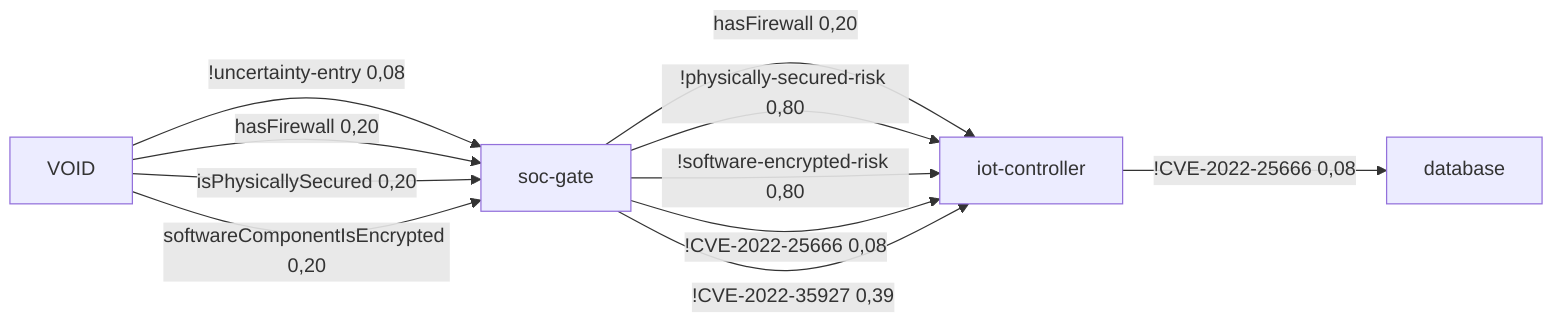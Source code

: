 %% AttributeChange [4mcontiki-ng/contiki-ng[0m to [4m4.7[0m for node [4miot-controller[0m
%%  VOID -[0,53]->  soc-gate -[0,98]->  iot-controller -[0,08]-> database 41,56 0,04
flowchart LR
	iot-controller[iot-controller]
	database[database]
	soc-gate[soc-gate]
	VOID[VOID]
	iot-controller -->|!CVE-2022-25666 0,08| database
	soc-gate -->|hasFirewall 0,20| iot-controller
	soc-gate -->|!physically-secured-risk 0,80| iot-controller
	soc-gate -->|!software-encrypted-risk 0,80| iot-controller
	soc-gate -->|!CVE-2022-25666 0,08| iot-controller
	soc-gate -->|!CVE-2022-35927 0,39| iot-controller
	VOID -->|!uncertainty-entry 0,08| soc-gate
	VOID -->|hasFirewall 0,20| soc-gate
	VOID -->|isPhysicallySecured 0,20| soc-gate
	VOID -->|softwareComponentIsEncrypted 0,20| soc-gate